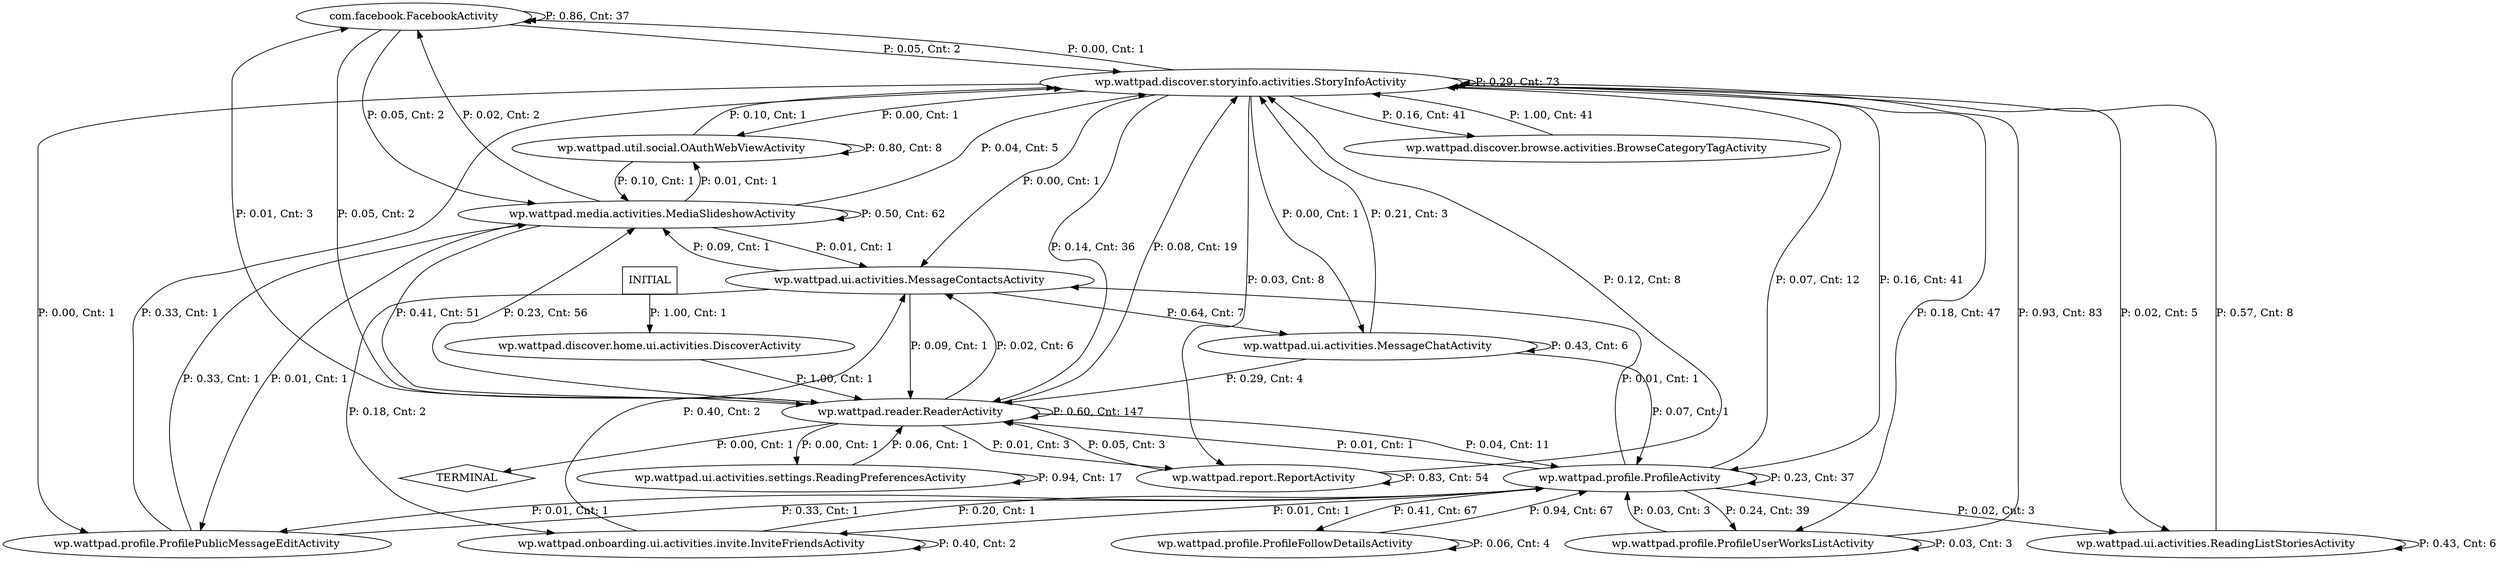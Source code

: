 digraph G {
  0 [label="com.facebook.FacebookActivity"];
  1 [label="wp.wattpad.discover.browse.activities.BrowseCategoryTagActivity"];
  2 [label="wp.wattpad.discover.home.ui.activities.DiscoverActivity"];
  3 [label="wp.wattpad.discover.storyinfo.activities.StoryInfoActivity"];
  4 [label="wp.wattpad.media.activities.MediaSlideshowActivity"];
  5 [label="wp.wattpad.onboarding.ui.activities.invite.InviteFriendsActivity"];
  6 [label="wp.wattpad.profile.ProfileActivity"];
  7 [label="wp.wattpad.profile.ProfileFollowDetailsActivity"];
  8 [label="wp.wattpad.profile.ProfilePublicMessageEditActivity"];
  9 [label="wp.wattpad.profile.ProfileUserWorksListActivity"];
  10 [label="wp.wattpad.reader.ReaderActivity"];
  11 [label="wp.wattpad.report.ReportActivity"];
  12 [label="wp.wattpad.ui.activities.MessageChatActivity"];
  13 [label="wp.wattpad.ui.activities.MessageContactsActivity"];
  14 [label="wp.wattpad.ui.activities.ReadingListStoriesActivity"];
  15 [label="wp.wattpad.ui.activities.settings.ReadingPreferencesActivity"];
  16 [label="wp.wattpad.util.social.OAuthWebViewActivity"];
  17 [label="TERMINAL",shape=diamond];
  18 [label="INITIAL",shape=box];
0->0 [label="P: 0.86, Cnt: 37"];
0->3 [label="P: 0.05, Cnt: 2"];
0->4 [label="P: 0.05, Cnt: 2"];
0->10 [label="P: 0.05, Cnt: 2"];
1->3 [label="P: 1.00, Cnt: 41"];
2->10 [label="P: 1.00, Cnt: 1"];
3->0 [label="P: 0.00, Cnt: 1"];
3->1 [label="P: 0.16, Cnt: 41"];
3->3 [label="P: 0.29, Cnt: 73"];
3->6 [label="P: 0.16, Cnt: 41"];
3->8 [label="P: 0.00, Cnt: 1"];
3->9 [label="P: 0.18, Cnt: 47"];
3->10 [label="P: 0.14, Cnt: 36"];
3->11 [label="P: 0.03, Cnt: 8"];
3->12 [label="P: 0.00, Cnt: 1"];
3->13 [label="P: 0.00, Cnt: 1"];
3->14 [label="P: 0.02, Cnt: 5"];
3->16 [label="P: 0.00, Cnt: 1"];
4->0 [label="P: 0.02, Cnt: 2"];
4->3 [label="P: 0.04, Cnt: 5"];
4->4 [label="P: 0.50, Cnt: 62"];
4->8 [label="P: 0.01, Cnt: 1"];
4->10 [label="P: 0.41, Cnt: 51"];
4->13 [label="P: 0.01, Cnt: 1"];
4->16 [label="P: 0.01, Cnt: 1"];
5->5 [label="P: 0.40, Cnt: 2"];
5->6 [label="P: 0.20, Cnt: 1"];
5->13 [label="P: 0.40, Cnt: 2"];
6->3 [label="P: 0.07, Cnt: 12"];
6->5 [label="P: 0.01, Cnt: 1"];
6->6 [label="P: 0.23, Cnt: 37"];
6->7 [label="P: 0.41, Cnt: 67"];
6->8 [label="P: 0.01, Cnt: 1"];
6->9 [label="P: 0.24, Cnt: 39"];
6->10 [label="P: 0.01, Cnt: 1"];
6->13 [label="P: 0.01, Cnt: 1"];
6->14 [label="P: 0.02, Cnt: 3"];
7->6 [label="P: 0.94, Cnt: 67"];
7->7 [label="P: 0.06, Cnt: 4"];
8->3 [label="P: 0.33, Cnt: 1"];
8->4 [label="P: 0.33, Cnt: 1"];
8->6 [label="P: 0.33, Cnt: 1"];
9->3 [label="P: 0.93, Cnt: 83"];
9->6 [label="P: 0.03, Cnt: 3"];
9->9 [label="P: 0.03, Cnt: 3"];
10->0 [label="P: 0.01, Cnt: 3"];
10->3 [label="P: 0.08, Cnt: 19"];
10->4 [label="P: 0.23, Cnt: 56"];
10->6 [label="P: 0.04, Cnt: 11"];
10->10 [label="P: 0.60, Cnt: 147"];
10->11 [label="P: 0.01, Cnt: 3"];
10->13 [label="P: 0.02, Cnt: 6"];
10->15 [label="P: 0.00, Cnt: 1"];
10->17 [label="P: 0.00, Cnt: 1"];
11->3 [label="P: 0.12, Cnt: 8"];
11->10 [label="P: 0.05, Cnt: 3"];
11->11 [label="P: 0.83, Cnt: 54"];
12->3 [label="P: 0.21, Cnt: 3"];
12->6 [label="P: 0.07, Cnt: 1"];
12->10 [label="P: 0.29, Cnt: 4"];
12->12 [label="P: 0.43, Cnt: 6"];
13->4 [label="P: 0.09, Cnt: 1"];
13->5 [label="P: 0.18, Cnt: 2"];
13->10 [label="P: 0.09, Cnt: 1"];
13->12 [label="P: 0.64, Cnt: 7"];
14->3 [label="P: 0.57, Cnt: 8"];
14->14 [label="P: 0.43, Cnt: 6"];
15->10 [label="P: 0.06, Cnt: 1"];
15->15 [label="P: 0.94, Cnt: 17"];
16->3 [label="P: 0.10, Cnt: 1"];
16->4 [label="P: 0.10, Cnt: 1"];
16->16 [label="P: 0.80, Cnt: 8"];
18->2 [label="P: 1.00, Cnt: 1"];
}
